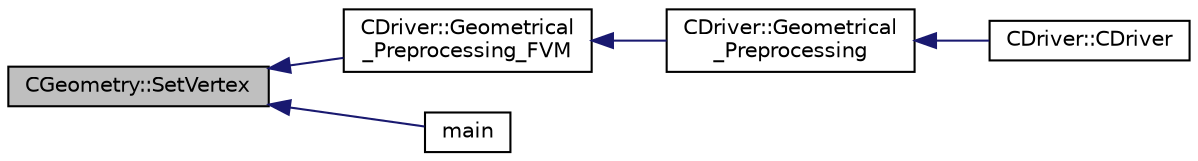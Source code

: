 digraph "CGeometry::SetVertex"
{
  edge [fontname="Helvetica",fontsize="10",labelfontname="Helvetica",labelfontsize="10"];
  node [fontname="Helvetica",fontsize="10",shape=record];
  rankdir="LR";
  Node2971 [label="CGeometry::SetVertex",height=0.2,width=0.4,color="black", fillcolor="grey75", style="filled", fontcolor="black"];
  Node2971 -> Node2972 [dir="back",color="midnightblue",fontsize="10",style="solid",fontname="Helvetica"];
  Node2972 [label="CDriver::Geometrical\l_Preprocessing_FVM",height=0.2,width=0.4,color="black", fillcolor="white", style="filled",URL="$class_c_driver.html#a2007d2233a2d935a90140499ec4822a4",tooltip="Geometrical_Preprocessing_FVM. "];
  Node2972 -> Node2973 [dir="back",color="midnightblue",fontsize="10",style="solid",fontname="Helvetica"];
  Node2973 [label="CDriver::Geometrical\l_Preprocessing",height=0.2,width=0.4,color="black", fillcolor="white", style="filled",URL="$class_c_driver.html#ad3d55fa299acdb779a7772bcee249004",tooltip="Construction of the edge-based data structure and the multigrid structure. "];
  Node2973 -> Node2974 [dir="back",color="midnightblue",fontsize="10",style="solid",fontname="Helvetica"];
  Node2974 [label="CDriver::CDriver",height=0.2,width=0.4,color="black", fillcolor="white", style="filled",URL="$class_c_driver.html#a3fca4a013a6efa9bbb38fe78a86b5f3d",tooltip="Constructor of the class. "];
  Node2971 -> Node2975 [dir="back",color="midnightblue",fontsize="10",style="solid",fontname="Helvetica"];
  Node2975 [label="main",height=0.2,width=0.4,color="black", fillcolor="white", style="filled",URL="$_s_u2___d_e_f_8cpp.html#a0ddf1224851353fc92bfbff6f499fa97"];
}
